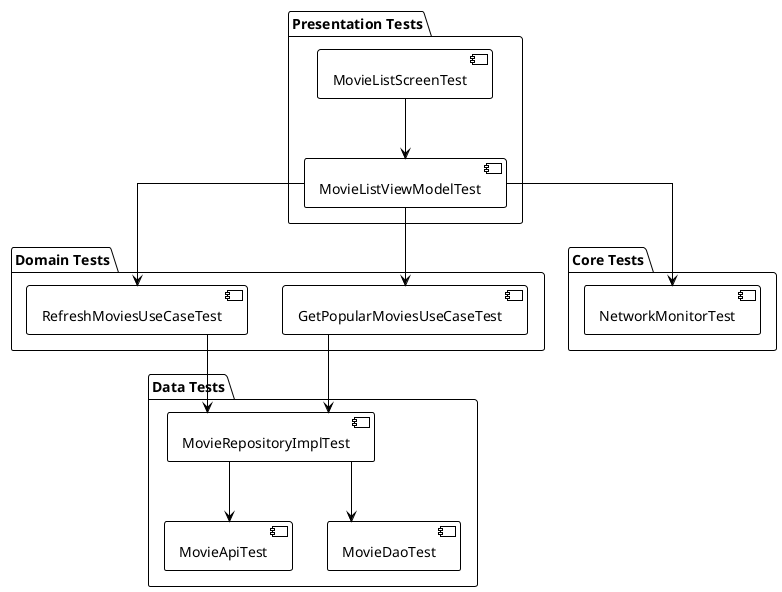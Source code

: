 @startuml Test Coverage
!theme plain
skinparam linetype ortho

package "Presentation Tests" {
    [MovieListViewModelTest]
    [MovieListScreenTest]
}

package "Domain Tests" {
    [GetPopularMoviesUseCaseTest]
    [RefreshMoviesUseCaseTest]
}

package "Data Tests" {
    [MovieRepositoryImplTest]
    [MovieApiTest]
    [MovieDaoTest]
}

package "Core Tests" {
    [NetworkMonitorTest]
}

[MovieListViewModelTest] --> [GetPopularMoviesUseCaseTest]
[MovieListViewModelTest] --> [RefreshMoviesUseCaseTest]
[MovieListViewModelTest] --> [NetworkMonitorTest]

[GetPopularMoviesUseCaseTest] --> [MovieRepositoryImplTest]
[RefreshMoviesUseCaseTest] --> [MovieRepositoryImplTest]

[MovieRepositoryImplTest] --> [MovieApiTest]
[MovieRepositoryImplTest] --> [MovieDaoTest]

[MovieListScreenTest] --> [MovieListViewModelTest]

@enduml 